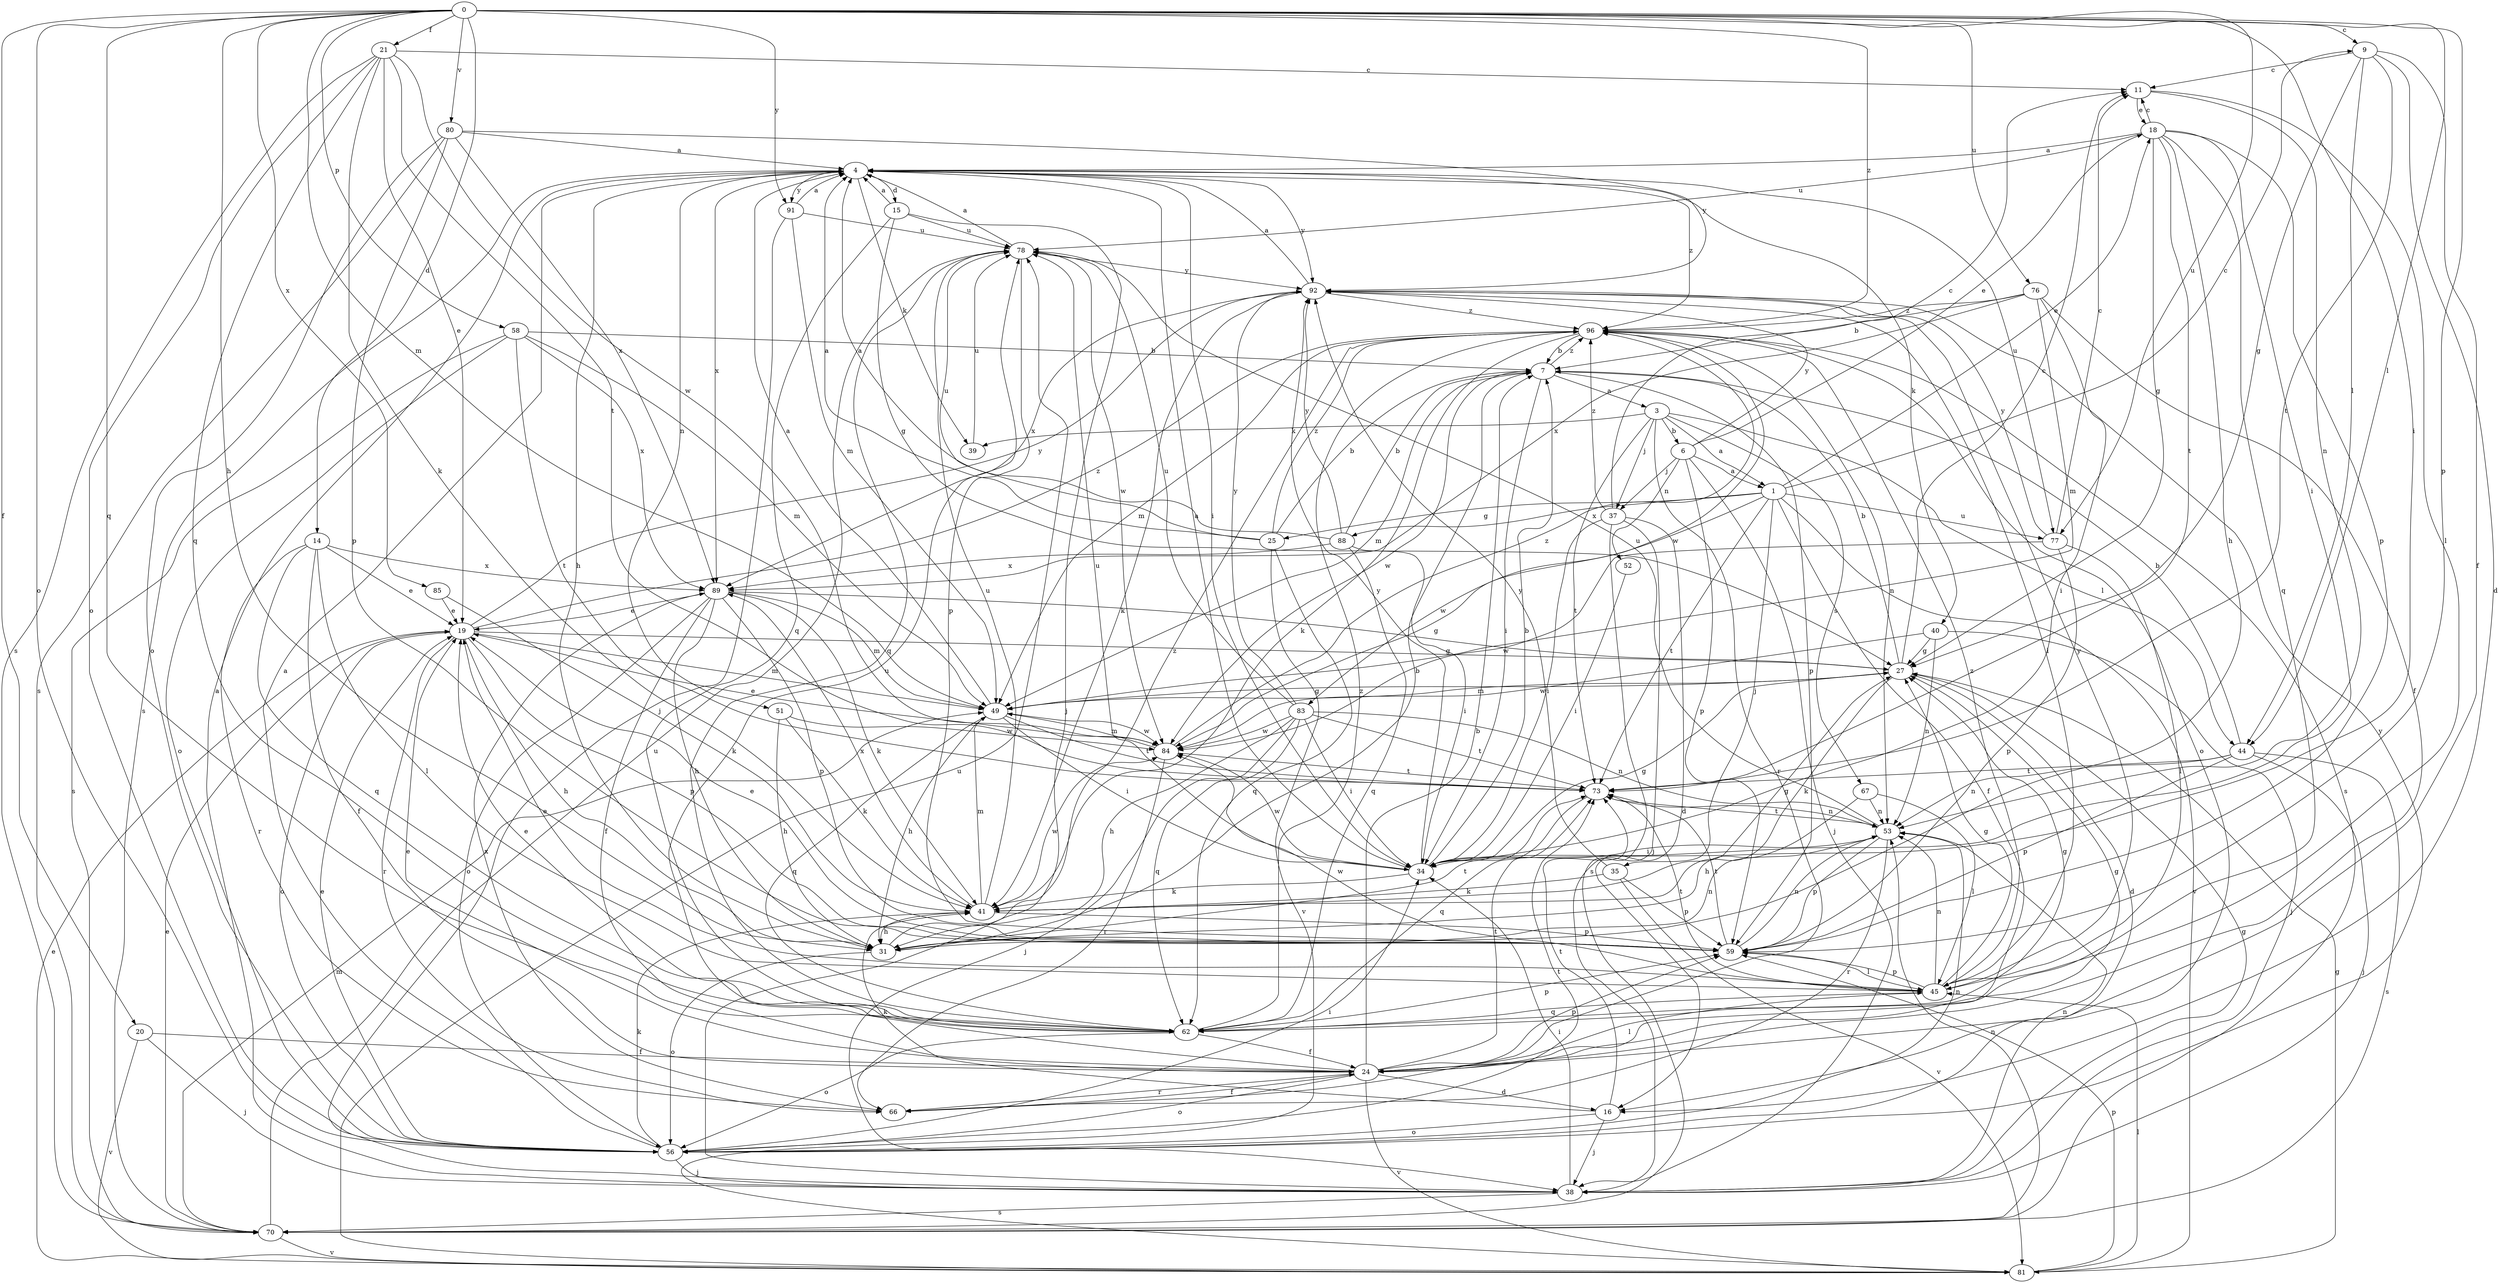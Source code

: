 strict digraph  {
0;
1;
3;
4;
6;
7;
9;
11;
14;
15;
16;
18;
19;
20;
21;
24;
25;
27;
31;
34;
35;
37;
38;
39;
40;
41;
44;
45;
49;
51;
52;
53;
56;
58;
59;
62;
66;
67;
70;
73;
76;
77;
78;
80;
81;
83;
84;
85;
88;
89;
91;
92;
96;
0 -> 9  [label=c];
0 -> 14  [label=d];
0 -> 20  [label=f];
0 -> 21  [label=f];
0 -> 31  [label=h];
0 -> 34  [label=i];
0 -> 44  [label=l];
0 -> 49  [label=m];
0 -> 56  [label=o];
0 -> 58  [label=p];
0 -> 59  [label=p];
0 -> 62  [label=q];
0 -> 76  [label=u];
0 -> 77  [label=u];
0 -> 80  [label=v];
0 -> 85  [label=x];
0 -> 91  [label=y];
0 -> 96  [label=z];
1 -> 9  [label=c];
1 -> 18  [label=e];
1 -> 24  [label=f];
1 -> 25  [label=g];
1 -> 35  [label=j];
1 -> 73  [label=t];
1 -> 77  [label=u];
1 -> 81  [label=v];
1 -> 83  [label=w];
1 -> 88  [label=x];
3 -> 1  [label=a];
3 -> 6  [label=b];
3 -> 37  [label=j];
3 -> 39  [label=k];
3 -> 44  [label=l];
3 -> 66  [label=r];
3 -> 67  [label=s];
3 -> 73  [label=t];
4 -> 15  [label=d];
4 -> 31  [label=h];
4 -> 34  [label=i];
4 -> 39  [label=k];
4 -> 40  [label=k];
4 -> 51  [label=n];
4 -> 70  [label=s];
4 -> 77  [label=u];
4 -> 89  [label=x];
4 -> 91  [label=y];
4 -> 92  [label=y];
4 -> 96  [label=z];
6 -> 1  [label=a];
6 -> 18  [label=e];
6 -> 37  [label=j];
6 -> 38  [label=j];
6 -> 52  [label=n];
6 -> 59  [label=p];
6 -> 92  [label=y];
7 -> 3  [label=a];
7 -> 34  [label=i];
7 -> 49  [label=m];
7 -> 59  [label=p];
7 -> 84  [label=w];
7 -> 96  [label=z];
9 -> 11  [label=c];
9 -> 16  [label=d];
9 -> 24  [label=f];
9 -> 27  [label=g];
9 -> 44  [label=l];
9 -> 73  [label=t];
11 -> 18  [label=e];
11 -> 45  [label=l];
11 -> 53  [label=n];
14 -> 19  [label=e];
14 -> 24  [label=f];
14 -> 45  [label=l];
14 -> 62  [label=q];
14 -> 66  [label=r];
14 -> 89  [label=x];
15 -> 4  [label=a];
15 -> 27  [label=g];
15 -> 38  [label=j];
15 -> 62  [label=q];
15 -> 78  [label=u];
16 -> 38  [label=j];
16 -> 41  [label=k];
16 -> 56  [label=o];
16 -> 73  [label=t];
18 -> 4  [label=a];
18 -> 11  [label=c];
18 -> 27  [label=g];
18 -> 31  [label=h];
18 -> 34  [label=i];
18 -> 59  [label=p];
18 -> 62  [label=q];
18 -> 73  [label=t];
18 -> 78  [label=u];
19 -> 27  [label=g];
19 -> 31  [label=h];
19 -> 49  [label=m];
19 -> 56  [label=o];
19 -> 59  [label=p];
19 -> 66  [label=r];
19 -> 92  [label=y];
19 -> 96  [label=z];
20 -> 24  [label=f];
20 -> 38  [label=j];
20 -> 81  [label=v];
21 -> 11  [label=c];
21 -> 19  [label=e];
21 -> 41  [label=k];
21 -> 56  [label=o];
21 -> 62  [label=q];
21 -> 70  [label=s];
21 -> 73  [label=t];
21 -> 84  [label=w];
24 -> 7  [label=b];
24 -> 16  [label=d];
24 -> 19  [label=e];
24 -> 27  [label=g];
24 -> 45  [label=l];
24 -> 56  [label=o];
24 -> 59  [label=p];
24 -> 66  [label=r];
24 -> 73  [label=t];
24 -> 78  [label=u];
24 -> 81  [label=v];
25 -> 4  [label=a];
25 -> 7  [label=b];
25 -> 62  [label=q];
25 -> 78  [label=u];
25 -> 81  [label=v];
25 -> 96  [label=z];
27 -> 7  [label=b];
27 -> 11  [label=c];
27 -> 16  [label=d];
27 -> 41  [label=k];
27 -> 49  [label=m];
31 -> 7  [label=b];
31 -> 53  [label=n];
31 -> 56  [label=o];
31 -> 73  [label=t];
31 -> 96  [label=z];
34 -> 4  [label=a];
34 -> 7  [label=b];
34 -> 27  [label=g];
34 -> 41  [label=k];
34 -> 78  [label=u];
34 -> 84  [label=w];
34 -> 92  [label=y];
35 -> 41  [label=k];
35 -> 59  [label=p];
35 -> 81  [label=v];
35 -> 92  [label=y];
37 -> 11  [label=c];
37 -> 16  [label=d];
37 -> 34  [label=i];
37 -> 38  [label=j];
37 -> 70  [label=s];
37 -> 96  [label=z];
38 -> 4  [label=a];
38 -> 27  [label=g];
38 -> 34  [label=i];
38 -> 53  [label=n];
38 -> 70  [label=s];
39 -> 78  [label=u];
40 -> 27  [label=g];
40 -> 38  [label=j];
40 -> 53  [label=n];
40 -> 84  [label=w];
41 -> 27  [label=g];
41 -> 31  [label=h];
41 -> 49  [label=m];
41 -> 59  [label=p];
41 -> 78  [label=u];
41 -> 84  [label=w];
41 -> 89  [label=x];
44 -> 7  [label=b];
44 -> 38  [label=j];
44 -> 53  [label=n];
44 -> 59  [label=p];
44 -> 70  [label=s];
44 -> 73  [label=t];
45 -> 19  [label=e];
45 -> 27  [label=g];
45 -> 53  [label=n];
45 -> 59  [label=p];
45 -> 62  [label=q];
45 -> 73  [label=t];
45 -> 84  [label=w];
45 -> 92  [label=y];
45 -> 96  [label=z];
49 -> 4  [label=a];
49 -> 27  [label=g];
49 -> 31  [label=h];
49 -> 34  [label=i];
49 -> 62  [label=q];
49 -> 73  [label=t];
49 -> 84  [label=w];
51 -> 31  [label=h];
51 -> 41  [label=k];
51 -> 84  [label=w];
52 -> 34  [label=i];
53 -> 34  [label=i];
53 -> 59  [label=p];
53 -> 66  [label=r];
53 -> 73  [label=t];
53 -> 78  [label=u];
56 -> 4  [label=a];
56 -> 19  [label=e];
56 -> 34  [label=i];
56 -> 38  [label=j];
56 -> 41  [label=k];
56 -> 53  [label=n];
56 -> 73  [label=t];
56 -> 92  [label=y];
58 -> 7  [label=b];
58 -> 49  [label=m];
58 -> 56  [label=o];
58 -> 70  [label=s];
58 -> 73  [label=t];
58 -> 89  [label=x];
59 -> 19  [label=e];
59 -> 45  [label=l];
59 -> 53  [label=n];
59 -> 73  [label=t];
62 -> 19  [label=e];
62 -> 24  [label=f];
62 -> 27  [label=g];
62 -> 56  [label=o];
62 -> 59  [label=p];
62 -> 96  [label=z];
66 -> 24  [label=f];
66 -> 89  [label=x];
67 -> 31  [label=h];
67 -> 45  [label=l];
67 -> 53  [label=n];
70 -> 19  [label=e];
70 -> 49  [label=m];
70 -> 53  [label=n];
70 -> 78  [label=u];
70 -> 81  [label=v];
73 -> 53  [label=n];
73 -> 62  [label=q];
76 -> 7  [label=b];
76 -> 24  [label=f];
76 -> 34  [label=i];
76 -> 49  [label=m];
76 -> 89  [label=x];
76 -> 96  [label=z];
77 -> 11  [label=c];
77 -> 45  [label=l];
77 -> 59  [label=p];
77 -> 84  [label=w];
77 -> 92  [label=y];
78 -> 4  [label=a];
78 -> 59  [label=p];
78 -> 62  [label=q];
78 -> 84  [label=w];
78 -> 92  [label=y];
80 -> 4  [label=a];
80 -> 56  [label=o];
80 -> 59  [label=p];
80 -> 70  [label=s];
80 -> 89  [label=x];
80 -> 92  [label=y];
81 -> 19  [label=e];
81 -> 27  [label=g];
81 -> 45  [label=l];
81 -> 59  [label=p];
81 -> 78  [label=u];
83 -> 31  [label=h];
83 -> 34  [label=i];
83 -> 38  [label=j];
83 -> 53  [label=n];
83 -> 62  [label=q];
83 -> 73  [label=t];
83 -> 78  [label=u];
83 -> 84  [label=w];
83 -> 92  [label=y];
84 -> 19  [label=e];
84 -> 49  [label=m];
84 -> 66  [label=r];
84 -> 73  [label=t];
84 -> 96  [label=z];
85 -> 19  [label=e];
85 -> 41  [label=k];
88 -> 4  [label=a];
88 -> 7  [label=b];
88 -> 34  [label=i];
88 -> 62  [label=q];
88 -> 89  [label=x];
88 -> 92  [label=y];
89 -> 19  [label=e];
89 -> 24  [label=f];
89 -> 27  [label=g];
89 -> 31  [label=h];
89 -> 41  [label=k];
89 -> 49  [label=m];
89 -> 56  [label=o];
89 -> 59  [label=p];
91 -> 4  [label=a];
91 -> 38  [label=j];
91 -> 49  [label=m];
91 -> 78  [label=u];
92 -> 4  [label=a];
92 -> 41  [label=k];
92 -> 45  [label=l];
92 -> 89  [label=x];
92 -> 96  [label=z];
96 -> 7  [label=b];
96 -> 41  [label=k];
96 -> 49  [label=m];
96 -> 53  [label=n];
96 -> 56  [label=o];
96 -> 70  [label=s];
96 -> 84  [label=w];
}
